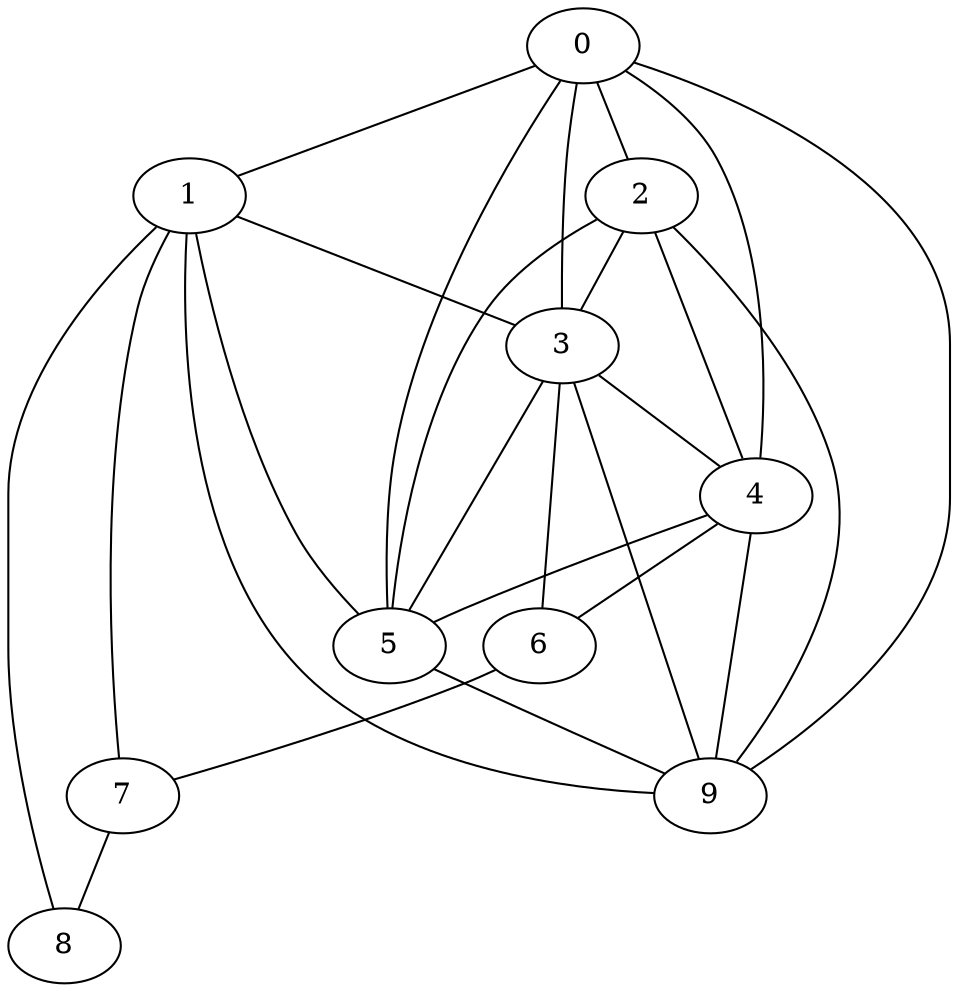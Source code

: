 graph 666{
0  [Label = "0 (Infinity)"]
1  [Label = "1 (Infinity)"]
2  [Label = "2 (Infinity)"]
3  [Label = "3 (Infinity)"]
4  [Label = "4 (Infinity)"]
5  [Label = "5 (Infinity)"]
6  [Label = "6 (Infinity)"]
7  [Label = "7 (Infinity)"]
8  [Label = "8 (Infinity)"]
9  [Label = "9 (Infinity)"]

0--1
0--2
0--3
0--4
0--5
0--9
1--3
1--5
1--7
1--8
1--9
2--3
2--4
2--5
2--9
3--4
3--5
3--6
3--9
4--5
4--6
4--9
5--9
6--7
7--8
}
